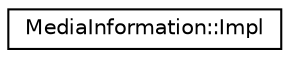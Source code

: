 digraph "Graphical Class Hierarchy"
{
 // LATEX_PDF_SIZE
  edge [fontname="Helvetica",fontsize="10",labelfontname="Helvetica",labelfontsize="10"];
  node [fontname="Helvetica",fontsize="10",shape=record];
  rankdir="LR";
  Node0 [label="MediaInformation::Impl",height=0.2,width=0.4,color="black", fillcolor="white", style="filled",URL="$struct_media_information_1_1_impl.html",tooltip=" "];
}
